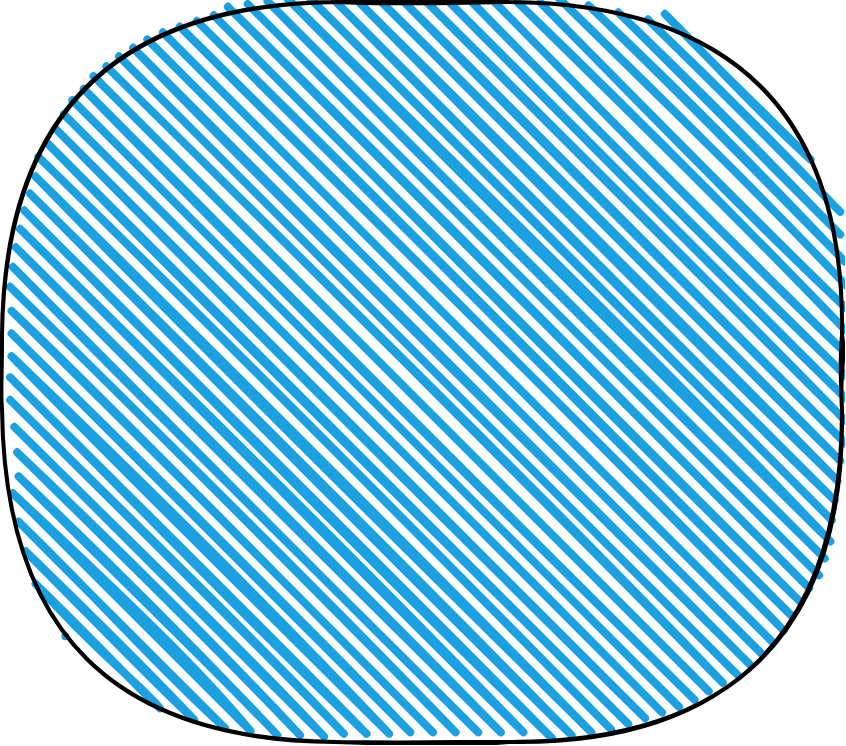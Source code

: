 <mxfile>
    <diagram id="KhVG6NMDROwGAz4GX5ty" name="Page-1">
        <mxGraphModel dx="775" dy="1142" grid="1" gridSize="10" guides="1" tooltips="1" connect="1" arrows="1" fold="1" page="1" pageScale="1" pageWidth="827" pageHeight="1169" math="0" shadow="0">
            <root>
                <mxCell id="0"/>
                <mxCell id="1" parent="0"/>
                <mxCell id="12" value="" style="rounded=1;whiteSpace=wrap;html=1;strokeWidth=2;fillWeight=4;hachureGap=8;hachureAngle=45;fillColor=#1ba1e2;sketch=1;arcSize=45;" vertex="1" parent="1">
                    <mxGeometry x="240" y="390" width="420" height="370" as="geometry"/>
                </mxCell>
            </root>
        </mxGraphModel>
    </diagram>
</mxfile>